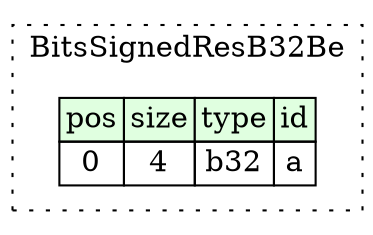 digraph {
	rankdir=LR;
	node [shape=plaintext];
	subgraph cluster__bits_signed_res_b32_be {
		label="BitsSignedResB32Be";
		graph[style=dotted];

		bits_signed_res_b32_be__seq [label=<<TABLE BORDER="0" CELLBORDER="1" CELLSPACING="0">
			<TR><TD BGCOLOR="#E0FFE0">pos</TD><TD BGCOLOR="#E0FFE0">size</TD><TD BGCOLOR="#E0FFE0">type</TD><TD BGCOLOR="#E0FFE0">id</TD></TR>
			<TR><TD PORT="a_pos">0</TD><TD PORT="a_size">4</TD><TD>b32</TD><TD PORT="a_type">a</TD></TR>
		</TABLE>>];
	}
}
